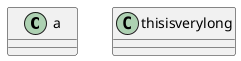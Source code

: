 {
  "sha1": "1jugqv6tq5chsy376futg38sb7kle0y",
  "insertion": {
    "when": "2024-05-30T20:48:19.714Z",
    "user": "plantuml@gmail.com"
  }
}
@startuml
skinparam minClassWidth 70
class a
class thisisverylong
@enduml
